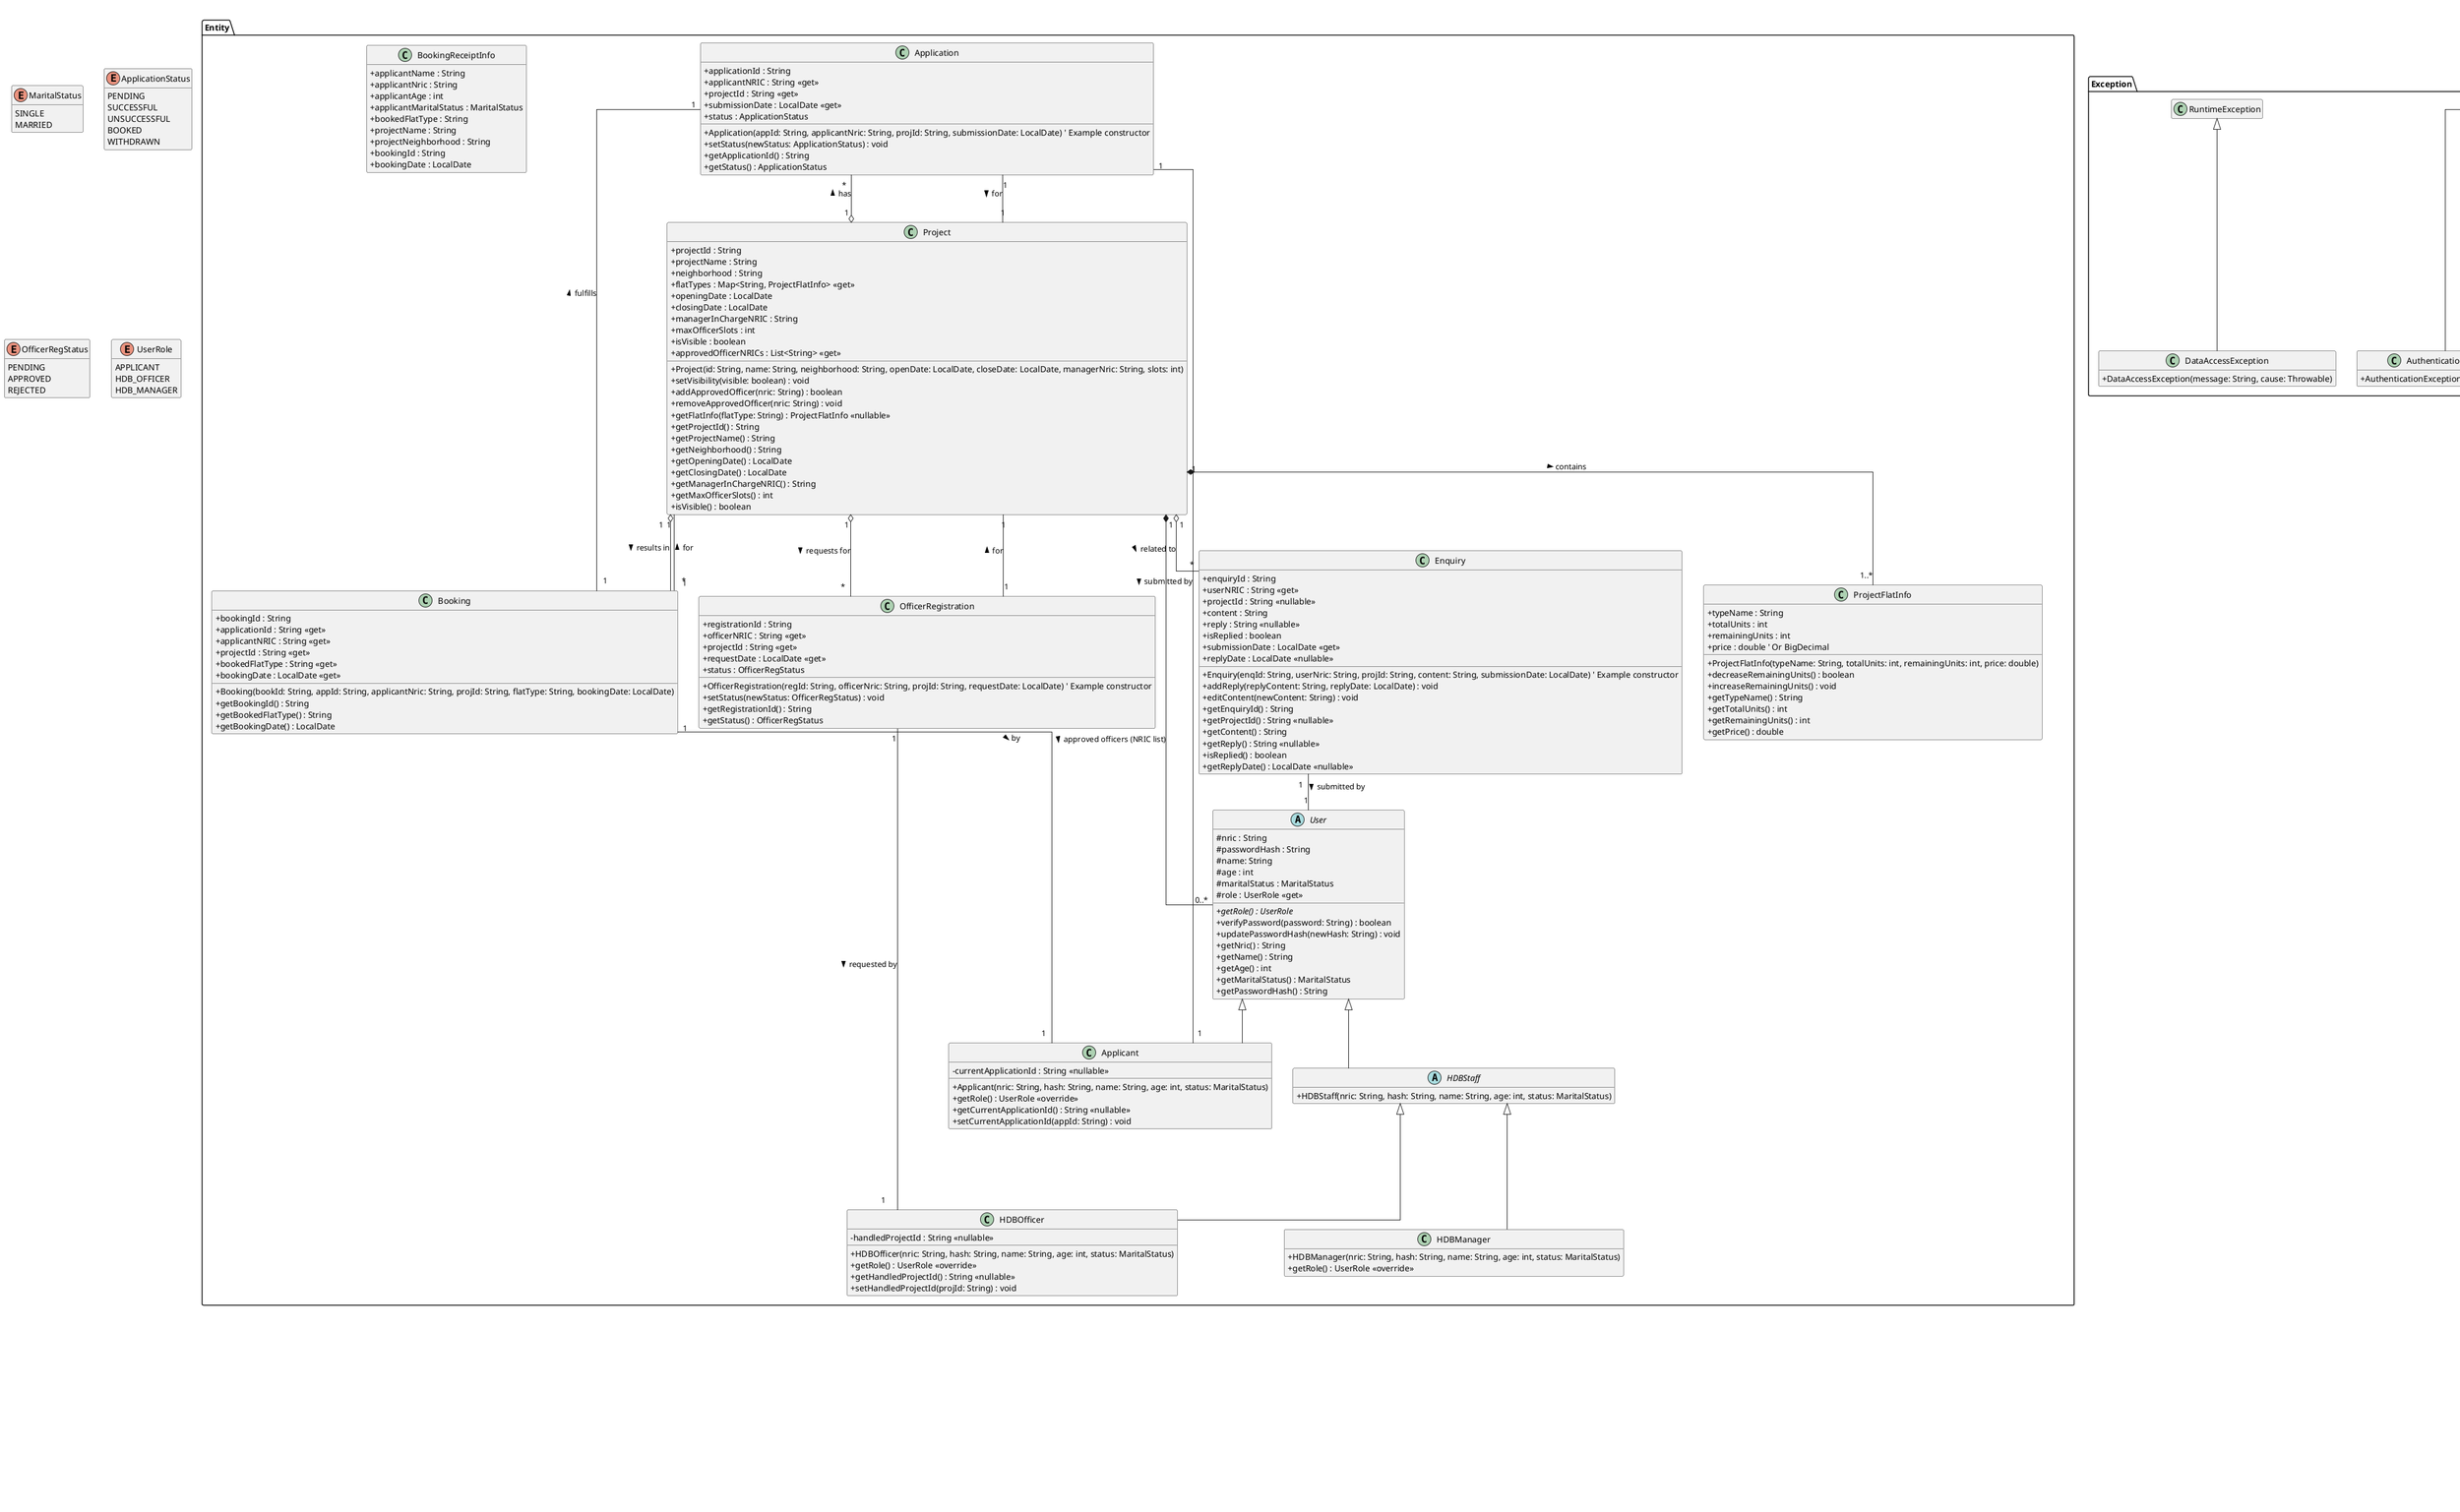 @startuml

' --- Settings ---
skinparam classAttributeIconSize 0
hide empty members
skinparam packageStyle rect
skinparam linetype ortho

' --- Enums (Newline Separated Format) ---
enum MaritalStatus {
    SINGLE
    MARRIED
}
enum ApplicationStatus {
    PENDING
    SUCCESSFUL
    UNSUCCESSFUL
    BOOKED
    WITHDRAWN
}
enum OfficerRegStatus {
    PENDING
    APPROVED
    REJECTED
}
enum UserRole {
    APPLICANT
    HDB_OFFICER
    HDB_MANAGER
}

' --- Entity Layer ---
package Entity <<Folder>> {
    abstract class User {
        # nric : String
        # passwordHash : String
        # name: String
        # age : int
        # maritalStatus : MaritalStatus
        # role : UserRole <<get>>
        + {abstract} getRole() : UserRole
        + verifyPassword(password: String) : boolean
        + updatePasswordHash(newHash: String) : void
        + getNric() : String
        + getName() : String
        + getAge() : int
        + getMaritalStatus() : MaritalStatus
        + getPasswordHash() : String
    }

    class Applicant extends User {
        - currentApplicationId : String <<nullable>>
        + Applicant(nric: String, hash: String, name: String, age: int, status: MaritalStatus)
        + getRole() : UserRole <<override>>
        + getCurrentApplicationId() : String <<nullable>>
        + setCurrentApplicationId(appId: String) : void
    }

    abstract class HDBStaff extends User {
         + HDBStaff(nric: String, hash: String, name: String, age: int, status: MaritalStatus) 
    }

    class HDBOfficer extends HDBStaff {
        - handledProjectId : String <<nullable>>
        + HDBOfficer(nric: String, hash: String, name: String, age: int, status: MaritalStatus) 
        + getRole() : UserRole <<override>>
        + getHandledProjectId() : String <<nullable>>
        + setHandledProjectId(projId: String) : void
    }

    class HDBManager extends HDBStaff {
        + HDBManager(nric: String, hash: String, name: String, age: int, status: MaritalStatus) 
        + getRole() : UserRole <<override>>
    }

    class ProjectFlatInfo {
        + typeName : String
        + totalUnits : int
        + remainingUnits : int
        + price : double ' Or BigDecimal
        + ProjectFlatInfo(typeName: String, totalUnits: int, remainingUnits: int, price: double)
        + decreaseRemainingUnits() : boolean
        + increaseRemainingUnits() : void
        + getTypeName() : String
        + getTotalUnits() : int
        + getRemainingUnits() : int
        + getPrice() : double
    }

    class Project {
        + projectId : String
        + projectName : String
        + neighborhood : String
        + flatTypes : Map<String, ProjectFlatInfo> <<get>>
        + openingDate : LocalDate
        + closingDate : LocalDate
        + managerInChargeNRIC : String
        + maxOfficerSlots : int
        + isVisible : boolean
        + approvedOfficerNRICs : List<String> <<get>>
        + Project(id: String, name: String, neighborhood: String, openDate: LocalDate, closeDate: LocalDate, managerNric: String, slots: int)
        + setVisibility(visible: boolean) : void
        + addApprovedOfficer(nric: String) : boolean
        + removeApprovedOfficer(nric: String) : void
        + getFlatInfo(flatType: String) : ProjectFlatInfo <<nullable>>
        + getProjectId() : String
        + getProjectName() : String
        + getNeighborhood() : String
        + getOpeningDate() : LocalDate
        + getClosingDate() : LocalDate
        + getManagerInChargeNRIC() : String
        + getMaxOfficerSlots() : int
        + isVisible() : boolean
    }

    class Application {
        + applicationId : String
        + applicantNRIC : String <<get>>
        + projectId : String <<get>>
        + submissionDate : LocalDate <<get>>
        + status : ApplicationStatus
        + Application(appId: String, applicantNric: String, projId: String, submissionDate: LocalDate) ' Example constructor
        + setStatus(newStatus: ApplicationStatus) : void
        + getApplicationId() : String
        + getStatus() : ApplicationStatus
    }

    class Booking {
        + bookingId : String
        + applicationId : String <<get>>
        + applicantNRIC : String <<get>>
        + projectId : String <<get>>
        + bookedFlatType : String <<get>>
        + bookingDate : LocalDate <<get>>
        + Booking(bookId: String, appId: String, applicantNric: String, projId: String, flatType: String, bookingDate: LocalDate)
        + getBookingId() : String
        + getBookedFlatType() : String
        + getBookingDate() : LocalDate
    }

    class BookingReceiptInfo {
        + applicantName : String
        + applicantNric : String
        + applicantAge : int
        + applicantMaritalStatus : MaritalStatus
        + bookedFlatType : String
        + projectName : String
        + projectNeighborhood : String
        + bookingId : String
        + bookingDate : LocalDate
        ' + Add constructor and getters
    }

    class Enquiry {
        + enquiryId : String
        + userNRIC : String <<get>>
        + projectId : String <<nullable>>
        + content : String
        + reply : String <<nullable>>
        + isReplied : boolean
        + submissionDate : LocalDate <<get>>
        + replyDate : LocalDate <<nullable>>
        + Enquiry(enqId: String, userNric: String, projId: String, content: String, submissionDate: LocalDate) ' Example constructor
        + addReply(replyContent: String, replyDate: LocalDate) : void
        + editContent(newContent: String) : void
        + getEnquiryId() : String
        + getProjectId() : String <<nullable>>
        + getContent() : String
        + getReply() : String <<nullable>>
        + isReplied() : boolean
        + getReplyDate() : LocalDate <<nullable>>
    }

     class OfficerRegistration {
        + registrationId : String
        + officerNRIC : String <<get>>
        + projectId : String <<get>>
        + requestDate : LocalDate <<get>>
        + status : OfficerRegStatus
        + OfficerRegistration(regId: String, officerNric: String, projId: String, requestDate: LocalDate) ' Example constructor
        + setStatus(newStatus: OfficerRegStatus) : void
        + getRegistrationId() : String
        + getStatus() : OfficerRegStatus
    }
}

' --- Exception Package ---
package Exception <<Folder>> {
    class AuthenticationException extends Exception {
         + AuthenticationException(message: String)
    }
    class BookingException extends Exception {
        + BookingException(message: String)
    }
    class ApplicationException extends Exception {
        + ApplicationException(message: String)
    }
    class RegistrationException extends Exception {
        + RegistrationException(message: String)
    }
    ' Optional: DataAccessException for file errors
     class DataAccessException extends RuntimeException {
        + DataAccessException(message: String, cause: Throwable)
     }
}

' --- Repository Package ---
package Repository <<Folder>> {

    interface IRepository<T, ID> <<DIP>> {
        + findById(id : ID) : T <<nullable>>
        + findAll() : Map<ID, T>
        + save(entity : T) : void
        + saveAll(entities: Map<ID, T>) : void
        + loadAll() : Map<ID, T> <<throws DataAccessException>>
        ' + deleteById(id: ID) : void ' Optional
    }
    ' --- Specific Interfaces (Extend the Generic Base) ---
    interface IUserRepository extends IRepository<User, String> {
        ' Add any user-specific query methods here (if needed later)
    }

    interface IProjectRepository extends IRepository<Project, String> {
        ' Add any project-specific query methods here (if needed later)
    }

    interface IApplicationRepository extends IRepository<Application, String> {
        + findByApplicantNric(nric: String) : Application <<nullable>>
        + findByProjectId(projectId: String) : List<Application>
    }

    interface IBookingRepository extends IRepository<Booking, String> {
        + findByApplicantNric(nric: String) : Booking <<nullable>>
    }

    interface IEnquiryRepository extends IRepository<Enquiry, String> {
        + findByUserNric(nric: String) : List<Enquiry>
        + findByProjectId(projectId: String) : List<Enquiry>
    }

    interface IOfficerRegistrationRepository extends IRepository<OfficerRegistration, String> {
        + findByOfficerNric(nric: String) : List<OfficerRegistration>
        + findByProjectId(projectId: String) : List<OfficerRegistration>
    }

    class FileUserRepository implements IUserRepository {
        - FILE_PATH : String <<static>> final
        - users : Map<String, User>
        + FileUserRepository()
        + loadAll() : Map<String, User> <<throws DataAccessException>>
        + saveAll(users: Map<String, User>) : void
        + save(user: User) : void
        + findById(nric: String) : User <<nullable>>
        + findAll() : Map<String, User>
    }

    class FileProjectRepository implements IProjectRepository {
        - PROJECT_FILE_PATH : String <<static>> final
        - FLAT_INFO_FILE_PATH : String <<static>> final
        - projects : Map<String, Project>
        + FileProjectRepository()
        + loadAll() : Map<String, Project> <<throws DataAccessException>>
        + saveAll(projects: Map<String, Project>) : void
        + save(project: Project) : void
        + findById(projectId: String) : Project <<nullable>>
        + findAll() : Map<String, Project>
    }

    class FileApplicationRepository implements IApplicationRepository {
        - FILE_PATH : String <<static>> final
        - applications : Map<String, Application>
        + FileApplicationRepository()
        + loadAll() : Map<String, Application> <<throws DataAccessException>>
        + saveAll(applications: Map<String, Application>) : void
        + save(application: Application) : void
        + findById(applicationId: String) : Application <<nullable>>
        + findAll() : Map<String, Application>
        + findByApplicantNric(nric: String) : Application <<nullable>>
        + findByProjectId(projectId: String) : List<Application>
    }

    class FileBookingRepository implements IBookingRepository {
        - FILE_PATH : String <<static>> final
        - bookings : Map<String, Booking>
        + FileBookingRepository()
        + loadAll() : Map<String, Booking> <<throws DataAccessException>>
        + saveAll(bookings: Map<String, Booking>) : void
        + save(booking: Booking) : void
        + findById(bookingId: String) : Booking <<nullable>>
        + findAll() : Map<String, Booking>
        + findByApplicantNric(nric: String) : Booking <<nullable>>
    }

    class FileEnquiryRepository implements IEnquiryRepository {
        - FILE_PATH : String <<static>> final
        - enquiries : Map<String, Enquiry>
        + FileEnquiryRepository()
        + loadAll() : Map<String, Enquiry> <<throws DataAccessException>>
        + saveAll(enquiries: Map<String, Enquiry>) : void
        + save(enquiry: Enquiry) : void
        + findById(enquiryId: String) : Enquiry <<nullable>>
        + findAll() : Map<String, Enquiry>
        + findByUserNric(nric: String) : List<Enquiry>
        + findByProjectId(projectId: String) : List<Enquiry>
    }

    class FileOfficerRegistrationRepository implements IOfficerRegistrationRepository {
        - FILE_PATH : String <<static>> final
        - registrations : Map<String, OfficerRegistration>
        + FileOfficerRegistrationRepository()
        + loadAll() : Map<String, OfficerRegistration> <<throws DataAccessException>>
        + saveAll(registrations: Map<String, OfficerRegistration>) : void
        + save(registration: OfficerRegistration) : void
        + findById(registrationId: String) : OfficerRegistration <<nullable>>
        + findAll() : Map<String, OfficerRegistration>
        + findByOfficerNric(nric: String) : List<OfficerRegistration>
        + findByProjectId(projectId: String) : List<OfficerRegistration>
    }
}

' --- Utility Package ---
package Utility <<Folder>> {
    class FileUtils <<Utility>> {
      + {static} readCsvLines(filePath: String) : List<String[]> <<throws IOException>>
      + {static} writeCsvLines(filePath: String, data: List<String[]>, header: String[]) : void <<throws IOException>>
      + {static} parseLocalDate(dateString: String) : LocalDate <<nullable>>
      + {static} formatLocalDate(date: LocalDate) : String
      + {static} parseEnum(enumClass: Class<E>, value: String) : E <<nullable>>
      + {static} joinList(list: List<String>, delimiter: String) : String
      + {static} splitString(str: String, delimiter: String) : List<String>
      + {static} parseIntOrDefault(value: String, defaultValue: Integer) : Integer
      ' Add other necessary static methods (e.g., parseDoubleOrDefault)
    }
    class InputUtil <<Utility>> {
      + {static} validateNRIC(nric: String) : boolean
      + {static} readPassword(scanner: Scanner) : String
      + {static} readDate(prompt: String, scanner: Scanner) : LocalDate
      + {static} readMandatoryString(prompt: String, scanner: Scanner) : String
      + {static} readInt(scanner: Scanner, prompt: String) : int ' Example added
      ' Add other necessary static input methods
    }
    class PasswordUtil <<Utility>> {
       + {static} hashPassword(plainPassword: String) : String
       + {static} verifyPassword(plainPassword: String, storedHash: String) : boolean
    }
}

' --- Service Layer ---
package Service <<Folder>> {
    interface IAuthenticationService <<ISP>> {
        + login(nric: String, password: String) : User <<throws AuthenticationException>>
        + changePassword(user: User, newPassword: String) : boolean
    }
    class AuthenticationService implements IAuthenticationService {
        - userRepository : IUserRepository
        + AuthenticationService(userRepository: IUserRepository)
        + login(nric: String, password: String) : User <<throws AuthenticationException>>
        + changePassword(user: User, newPassword: String) : boolean
    }

    interface IBookingService <<ISP>> {
         + performBooking(officer: HDBOfficer, applicantNRIC: String, flatType: String) : Booking <<throws BookingException>>
    }
    class BookingService implements IBookingService {
        - applicationRepo : IApplicationRepository
        - projectRepo : IProjectRepository
        - bookingRepo : IBookingRepository
        - userRepo : IUserRepository
        + BookingService(appRepo: IApplicationRepository, projRepo: IProjectRepository, bookingRepo: IBookingRepository, userRepo: IUserRepository)
        + performBooking(officer: HDBOfficer, applicantNRIC: String, flatType: String) : Booking <<throws BookingException>>
    }

    interface IReceiptService <<ISP>> {
        + generateBookingReceipt(booking: Booking, applicant: User, project: Project) : BookingReceiptInfo
    }
    class ReceiptService implements IReceiptService {
        + ReceiptService()
        + generateBookingReceipt(booking: Booking, applicant: User, project: Project) : BookingReceiptInfo
    }

    interface IEligibilityService <<ISP>> {
         + canApplicantApply(applicant: Applicant, project: Project) : boolean
         + canOfficerRegister(officer: HDBOfficer, project: Project, allRegistrations: Collection<OfficerRegistration>, allApplications: Collection<Application>) : boolean
     }
     class EligibilityService implements IEligibilityService {
         + EligibilityService()
         + canApplicantApply(applicant: Applicant, project: Project) : boolean
         + canOfficerRegister(officer: HDBOfficer, project: Project, allRegistrations: Collection<OfficerRegistration>, allApplications: Collection<Application>) : boolean
     }

      interface IProjectService <<ISP>> {
        + createProject(manager: HDBManager, name: String, neighborhood: String, flatInfoMap: Map<String, ProjectFlatInfo>, openDate: LocalDate, closeDate: LocalDate, officerSlots: int) : Project;
        + editCoreProjectDetails(manager: HDBManager, projectId: String, name: String, neighborhood: String, openDate: LocalDate, closeDate: LocalDate, officerSlots: int) : boolean; ' Example edit focus
        + deleteProject(manager: HDBManager, projectId: String) : boolean; ' Needs business rules check
        + toggleVisibility(manager: HDBManager, projectId: String) : boolean;
        + getVisibleProjectsForUser(user: User) : List<Project>; // May use EligibilityService or filter here
        + getAllProjects() : List<Project>; // Simple repo delegation?
        + getProjectsManagedBy(managerNRIC: String) : List<Project>;
        + findProjectById(projectId: String) : Project <<nullable>>;
        ' Add methods for updating flat counts if needed separately from BookingService
    }
    
    class ProjectService implements IProjectService {
        - projectRepo : IProjectRepository;
        ' - potentially other repos/services if needed for validation
        + ProjectService(projectRepo: IProjectRepository);
        ' Implement methods, including validation logic
    }

    interface IApplicationService <<ISP>> {
        + submitApplication(applicant: Applicant, projectId: String) : Application <<throws ApplicationException>>; // Return created/found App
        + requestWithdrawal(applicant: Applicant) : boolean <<throws ApplicationException>>;
        + reviewApplication(manager: HDBManager, applicationId: String, approve: boolean) : boolean; // Combined approve/reject
        + reviewWithdrawal(manager: HDBManager, applicationId: String, approve: boolean) : boolean; // Combined approve/reject
        + getApplicationForUser(applicantNRIC: String) : Application <<nullable>>;
        + getApplicationsByProject(projectId: String) : List<Application>;
        + getApplicationsByStatus(status: ApplicationStatus) : List<Application>;
        ' + hasApplicantApplied(applicantNRIC: String) : boolean; ' Helper possibly needed by Eligibility
    }
    class ApplicationService implements IApplicationService {
        - applicationRepo : IApplicationRepository;
        - projectRepo : IProjectRepository; // Needed for context/validation
        - eligibilityService : IEligibilityService;
        ' - userRepo : IUserRepository; // If needed
        + ApplicationService(appRepo: IApplicationRepository, projRepo: IProjectRepository, eligSvc: IEligibilityService);
         ' Implement methods, including validation & status change logic
    }

    interface IOfficerRegistrationService <<ISP>> {
         + requestProjectRegistration(officer: HDBOfficer, projectId: String) : OfficerRegistration <<throws RegistrationException>>;
         + reviewRegistration(manager: HDBManager, registrationId: String, approve: boolean) : boolean; // Updates Reg status AND Project officer list
         + getRegistrationStatus(officer: HDBOfficer, projectId: String) : OfficerRegStatus <<nullable>>;
         + getPendingRegistrations() : List<OfficerRegistration>;
         + getRegistrationsByProject(projectId: String) : List<OfficerRegistration>;
    }
    class OfficerRegistrationService implements IOfficerRegistrationService {
        - registrationRepo : IOfficerRegistrationRepository;
        - projectRepo : IProjectRepository; // Needed to update officer list/check slots
        - applicationRepo : IApplicationRepository; // Needed for eligibility check
        - eligibilityService : IEligibilityService;
        + OfficerRegistrationService(regRepo: IOfficerRegistrationRepository, projRepo: IProjectRepository, appRepo: IApplicationRepository, eligSvc: IEligibilityService);
        ' Implement methods, including validation, status changes, project updates
    }

    interface IEnquiryService <<ISP>> {
        + createEnquiry(user: User, projectId: String <<nullable>>, content: String) : Enquiry;
        + editEnquiry(enquiryId: String, newContent: String, user: User) : boolean; // Includes permission check
        + deleteEnquiry(enquiryId: String, user: User) : boolean; // Includes permission check
        + replyToEnquiry(enquiryId: String, replyContent: String, staff: HDBStaff) : boolean;
        + viewMyEnquiries(user: User) : List<Enquiry>;
        + viewAllEnquiries() : List<Enquiry>;
        + viewProjectEnquiries(projectId: String) : List<Enquiry>;
        + findEnquiryById(enquiryId: String) : Enquiry <<nullable>>;
    }
    class EnquiryService implements IEnquiryService {
        - enquiryRepo : IEnquiryRepository;
        + EnquiryService(enquiryRepo: IEnquiryRepository);
        ' Implement methods, including permission checks for edit/delete/reply
    }

     interface IReportService <<ISP>> {
        + generateBookingReport(filters: Map<String, String>) : String; // Or maybe return List<BookingReportLine>
     }
     class ReportService implements IReportService {
         - applicationRepo : IApplicationRepository;
         - bookingRepo : IBookingRepository;
         - projectRepo : IProjectRepository;
         - userRepo : IUserRepository;
         + ReportService(appRepo: IApplicationRepository, bookRepo: IBookingRepository, projRepo: IProjectRepository, userRepo: IUserRepository);
         + generateBookingReport(filters: Map<String, String>) : String; // Contains logic for filtering and formatting
     }
}

' --- Control Layer ---
package Control <<Folder>> {
    class AuthenticationController {
        - authService : IAuthenticationService;
        + AuthenticationController(authService: IAuthenticationService);
        ' Methods delegate to authService '
    }

    class ProjectController {
        - projectService : IProjectService; // Depends on Project Service
        + ProjectController(projectService: IProjectService);
        ' Methods delegate to projectService '
        ' Getters might still call service, e.g., projectService.getAllProjects() '
    }

    class ApplicationController {
        - applicationService : IApplicationService; // Depends on Application Service
        ' Removed eligibilityService dep if handled within ApplicationService '
        + ApplicationController(applicationService: IApplicationService);
        ' Methods delegate to applicationService '
    }

    class OfficerController {
        ' Split dependencies: Reg logic goes to RegService, Booking logic uses BookingService '
        - registrationService : IOfficerRegistrationService;
        - bookingService : IBookingService;
        - receiptService : IReceiptService;
        ' Removed eligibilityService dep if handled within RegistrationService '
        + OfficerController(regService: IOfficerRegistrationService, bookingService: IBookingService, receiptService: IReceiptService);
        + requestProjectRegistration(officer: HDBOfficer, projectId: String) : boolean; ' Calls registrationService '
        + approveRegistration(manager: HDBManager, registrationId: String) : boolean; ' Calls registrationService.reviewRegistration '
        + rejectRegistration(manager: HDBManager, registrationId: String) : boolean; ' Calls registrationService.reviewRegistration '
        + handleFlatBooking(officer: HDBOfficer, applicantNRIC: String, flatType: String) : String; ' Calls bookingService & receiptService '
         ' Other getter methods likely call registrationService '
    }

     class EnquiryController {
        - enquiryService : IEnquiryService; // Depends on Enquiry Service
        + EnquiryController(enquiryService: IEnquiryService);
        ' Methods delegate to enquiryService '
     }

     class ReportController {
         - reportService : IReportService; // Depends on Report Service
         + ReportController(reportService: IReportService);
         + generateBookingReport(filters: Map<String, String>) : String; ' Calls reportService '
     }
}

' --- Views Layer ---
package Views <<Folder>> {
    class MainApp {
        - authController : AuthenticationController ' Received via constructor
        - projectController : ProjectController
        - appController : ApplicationController
        - officerController : OfficerController
        - enquiryController : EnquiryController
        - reportController : ReportController
        - currentUser : User <<nullable>>
        ' + MainApp(controllers: ControllerContainer) ' Example constructor
        + {static} main(args : String[]) : void
        + run() : void
        - showLoginMenu() : void
        - routeToRoleUI(user: User) : void
    }

    abstract class BaseUI {
        # scanner : Scanner
        + BaseUI(scanner: Scanner)
        + displayMessage(message: String) : void
        + promptForInput(prompt: String) : String
        + promptForInt(prompt: String) : int
        # displayError(message: String) : void
        # clearConsole() : void ' Utility
    }

    class LoginUI extends BaseUI {
        - authController : AuthenticationController
        + LoginUI(authController: AuthenticationController, scanner: Scanner) 
        + displayLogin() : User <<nullable>>
        + displayChangePassword(user: User) : void
    }

    class ApplicantUI extends BaseUI {
        - user : Applicant
        - projectController : ProjectController
        - appController : ApplicationController
        - enquiryController : EnquiryController
        + ApplicantUI(user: Applicant, projCtrl: ProjectController, appCtrl: ApplicationController, enqCtrl: EnquiryController, scanner: Scanner)
        + displayMainMenu() : void
        ' - viewAvailableProjects() : void'
        ' - applyForProject() : void'
        ' - etc. (private helper methods for menu options)'
    }

     class HDBOfficerUI extends BaseUI {
        - user : HDBOfficer
        - projectController : ProjectController
        - officerController : OfficerController
        - enquiryController : EnquiryController
        + HDBOfficerUI(user: HDBOfficer, projCtrl: ProjectController, offCtrl: OfficerController, enqCtrl: EnquiryController, scanner: Scanner)
        + displayMainMenu() : void
        ' - registerForProject() : void'
        ' - handleFlatSelection() : void'
        ' - etc.'
     }

     class HDBManagerUI extends BaseUI {
        - user : HDBManager
        - projectController : ProjectController
        - appController : ApplicationController
        - officerController : OfficerController
        - enquiryController : EnquiryController
        - reportController : ReportController
        + HDBManagerUI(user: HDBManager, projCtrl: ProjectController, appCtrl: ApplicationController, offCtrl: OfficerController, enqCtrl: EnquiryController, reportCtrl: ReportController, scanner: Scanner)
        + displayMainMenu() : void
        ' - manageProjects() : void
        ' - manageRegistrations() : void
        ' - etc.'
     }
}


' --- Relationships (Cleaned) ---

' Layers Dependencies (Conceptual)
Views ..> Control : uses >
Control ..> Service : uses >
Service ..> Repository : uses > ' (Interface Dependency)

' Composition / Aggregation (Entity Relationships)
Project "1" *-- "1..*" ProjectFlatInfo : contains >
Project "1" o-- "*" Application : has >
Project "1" o-- "*" Booking : results in >
Project "1" o-- "*" Enquiry : related to >
Project "1" o-- "*" OfficerRegistration : requests for >
Project "1" *-- "0..*" User : approved officers (NRIC list) >

Application "1" -- "1" Applicant : submitted by >
Application "1" -- "1" Project : for >
Booking "1" -- "1" Application : fulfills >
Booking "1" -- "1" Project : for >
Booking "1" -- "1" Applicant : by >
Enquiry "1" -- "1" User : submitted by >
OfficerRegistration "1" -- "1" HDBOfficer : requested by >
OfficerRegistration "1" -- "1" Project : for >

' Key Usage Dependencies (Illustrative)
AuthenticationController ..> IAuthenticationService : uses >
ProjectController ..> IProjectRepository : uses >
ApplicationController ..> IApplicationRepository : uses >
ApplicationController ..> IProjectRepository : uses >
ApplicationController ..> IEligibilityService : uses >
OfficerController ..> IOfficerRegistrationRepository : uses >
OfficerController ..> IProjectRepository : uses >
OfficerController ..> IUserRepository : uses >
OfficerController ..> IEligibilityService : uses >
OfficerController ..> IBookingService : uses >
OfficerController ..> IReceiptService : uses >
EnquiryController ..> IEnquiryRepository : uses >
ReportController ..> IApplicationRepository : uses >
ReportController ..> IBookingRepository : uses >
ReportController ..> IProjectRepository : uses >
ReportController ..> IUserRepository : uses >

AuthenticationService ..> IUserRepository : uses >
BookingService ..> IApplicationRepository : uses >
BookingService ..> IProjectRepository : uses >
BookingService ..> IBookingRepository : uses >
BookingService ..> IUserRepository : uses >

MainApp --> LoginUI : creates >
MainApp --> ApplicantUI : creates >
MainApp --> HDBOfficerUI : creates >
MainApp --> HDBManagerUI : creates >
LoginUI ..> AuthenticationController : uses >
ApplicantUI ..> ProjectController : uses >
ApplicantUI ..> ApplicationController : uses >
ApplicantUI ..> EnquiryController : uses >
HDBOfficerUI ..> ProjectController : uses >
HDBOfficerUI ..> OfficerController : uses >
HDBOfficerUI ..> EnquiryController : uses >
HDBManagerUI ..> ProjectController : uses >
HDBManagerUI ..> ApplicationController : uses >
HDBManagerUI ..> OfficerController : uses >
HDBManagerUI ..> EnquiryController : uses >
HDBManagerUI ..> ReportController : uses >


Views ..> InputUtil : uses >
Repository ..> FileUtils : uses >
Service ..> PasswordUtil : uses > ' AuthenticationService uses PasswordUtil


@enduml